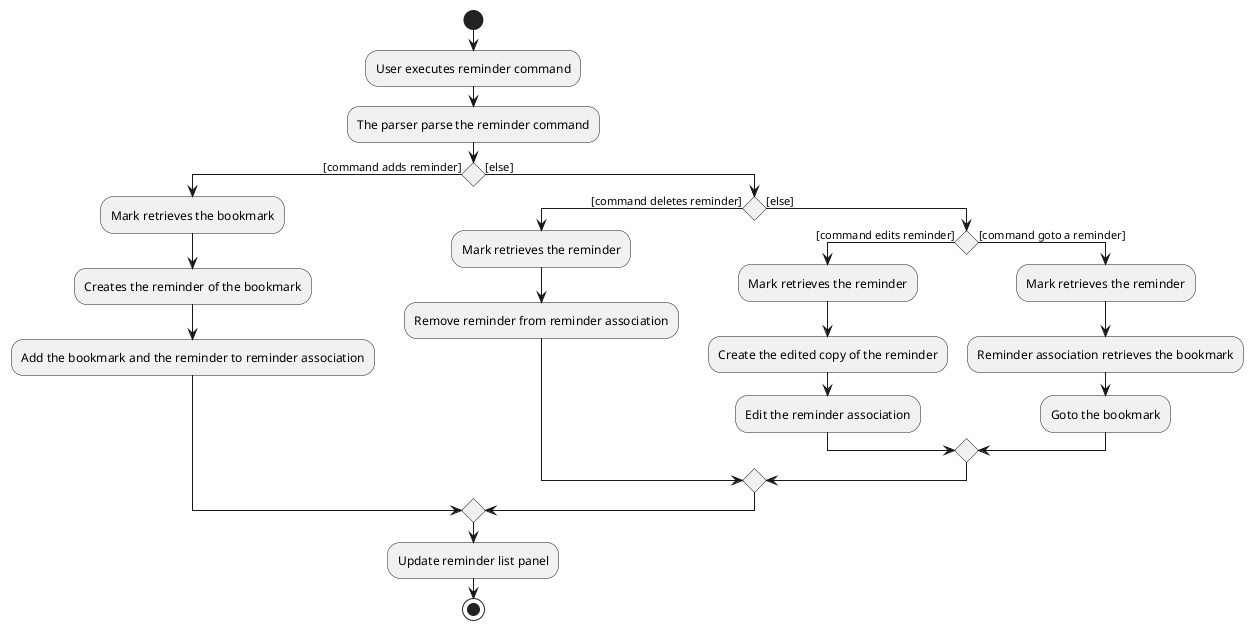 @startuml
start
:User executes reminder command;
:The parser parse the reminder command;
if () then ([command adds reminder])
    :Mark retrieves the bookmark;
    :Creates the reminder of the bookmark;
    :Add the bookmark and the reminder to reminder association;
else ([else])
    if () then ([command deletes reminder])
        :Mark retrieves the reminder;
        :Remove reminder from reminder association;
    else([else])
        if () then ([command edits reminder])
            :Mark retrieves the reminder;
            :Create the edited copy of the reminder;
            :Edit the reminder association;
        else ([command goto a reminder])
            :Mark retrieves the reminder;
            :Reminder association retrieves the bookmark;
            :Goto the bookmark;
        endif
    endif
endif
:Update reminder list panel;
stop
@enduml
